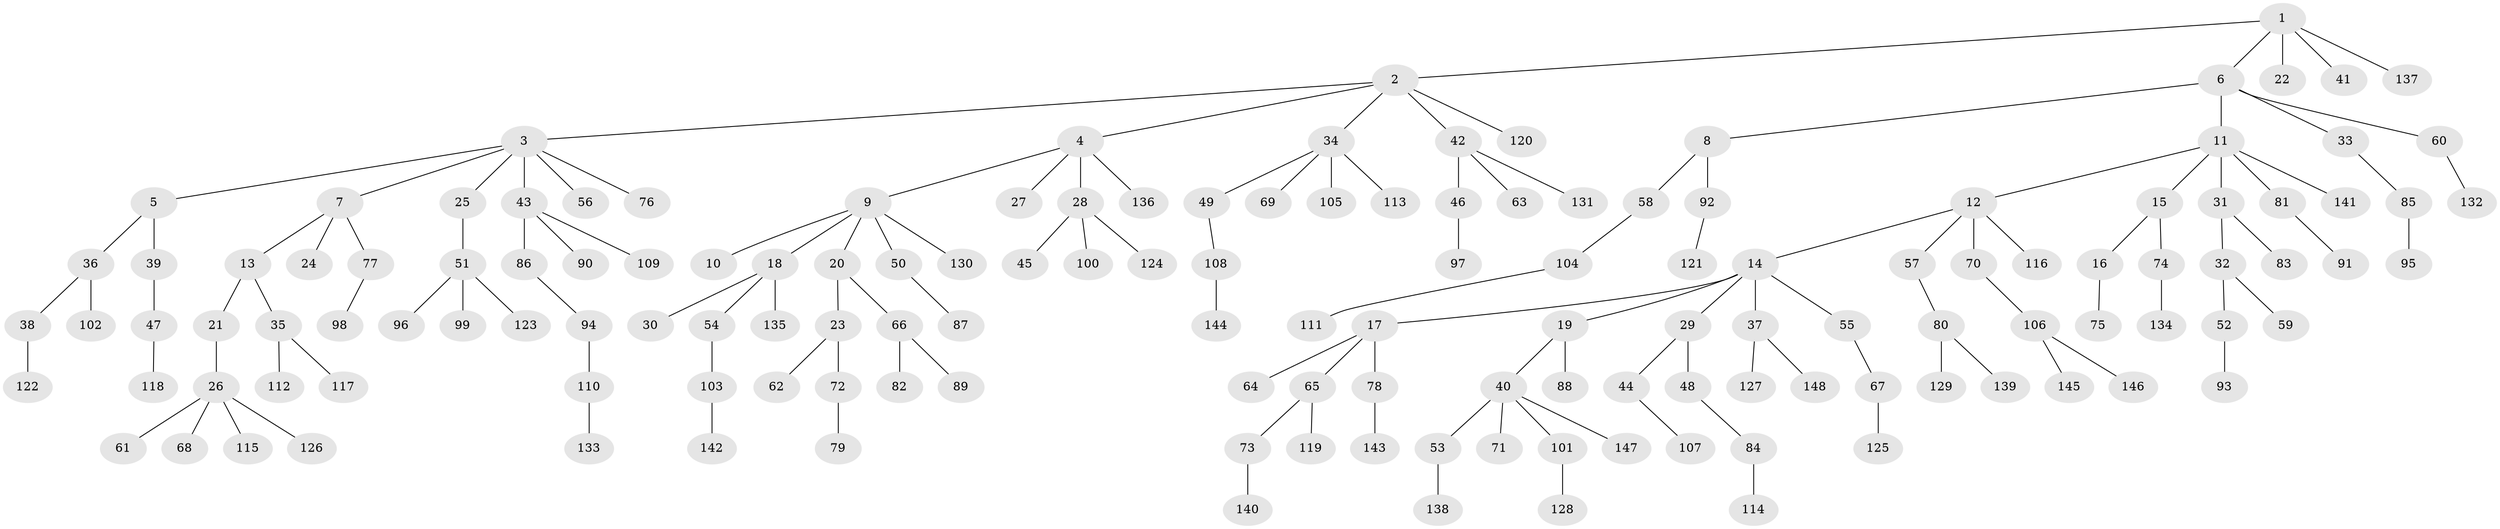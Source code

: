 // Generated by graph-tools (version 1.1) at 2025/53/03/09/25 04:53:38]
// undirected, 148 vertices, 147 edges
graph export_dot {
graph [start="1"]
  node [color=gray90,style=filled];
  1;
  2;
  3;
  4;
  5;
  6;
  7;
  8;
  9;
  10;
  11;
  12;
  13;
  14;
  15;
  16;
  17;
  18;
  19;
  20;
  21;
  22;
  23;
  24;
  25;
  26;
  27;
  28;
  29;
  30;
  31;
  32;
  33;
  34;
  35;
  36;
  37;
  38;
  39;
  40;
  41;
  42;
  43;
  44;
  45;
  46;
  47;
  48;
  49;
  50;
  51;
  52;
  53;
  54;
  55;
  56;
  57;
  58;
  59;
  60;
  61;
  62;
  63;
  64;
  65;
  66;
  67;
  68;
  69;
  70;
  71;
  72;
  73;
  74;
  75;
  76;
  77;
  78;
  79;
  80;
  81;
  82;
  83;
  84;
  85;
  86;
  87;
  88;
  89;
  90;
  91;
  92;
  93;
  94;
  95;
  96;
  97;
  98;
  99;
  100;
  101;
  102;
  103;
  104;
  105;
  106;
  107;
  108;
  109;
  110;
  111;
  112;
  113;
  114;
  115;
  116;
  117;
  118;
  119;
  120;
  121;
  122;
  123;
  124;
  125;
  126;
  127;
  128;
  129;
  130;
  131;
  132;
  133;
  134;
  135;
  136;
  137;
  138;
  139;
  140;
  141;
  142;
  143;
  144;
  145;
  146;
  147;
  148;
  1 -- 2;
  1 -- 6;
  1 -- 22;
  1 -- 41;
  1 -- 137;
  2 -- 3;
  2 -- 4;
  2 -- 34;
  2 -- 42;
  2 -- 120;
  3 -- 5;
  3 -- 7;
  3 -- 25;
  3 -- 43;
  3 -- 56;
  3 -- 76;
  4 -- 9;
  4 -- 27;
  4 -- 28;
  4 -- 136;
  5 -- 36;
  5 -- 39;
  6 -- 8;
  6 -- 11;
  6 -- 33;
  6 -- 60;
  7 -- 13;
  7 -- 24;
  7 -- 77;
  8 -- 58;
  8 -- 92;
  9 -- 10;
  9 -- 18;
  9 -- 20;
  9 -- 50;
  9 -- 130;
  11 -- 12;
  11 -- 15;
  11 -- 31;
  11 -- 81;
  11 -- 141;
  12 -- 14;
  12 -- 57;
  12 -- 70;
  12 -- 116;
  13 -- 21;
  13 -- 35;
  14 -- 17;
  14 -- 19;
  14 -- 29;
  14 -- 37;
  14 -- 55;
  15 -- 16;
  15 -- 74;
  16 -- 75;
  17 -- 64;
  17 -- 65;
  17 -- 78;
  18 -- 30;
  18 -- 54;
  18 -- 135;
  19 -- 40;
  19 -- 88;
  20 -- 23;
  20 -- 66;
  21 -- 26;
  23 -- 62;
  23 -- 72;
  25 -- 51;
  26 -- 61;
  26 -- 68;
  26 -- 115;
  26 -- 126;
  28 -- 45;
  28 -- 100;
  28 -- 124;
  29 -- 44;
  29 -- 48;
  31 -- 32;
  31 -- 83;
  32 -- 52;
  32 -- 59;
  33 -- 85;
  34 -- 49;
  34 -- 69;
  34 -- 105;
  34 -- 113;
  35 -- 112;
  35 -- 117;
  36 -- 38;
  36 -- 102;
  37 -- 127;
  37 -- 148;
  38 -- 122;
  39 -- 47;
  40 -- 53;
  40 -- 71;
  40 -- 101;
  40 -- 147;
  42 -- 46;
  42 -- 63;
  42 -- 131;
  43 -- 86;
  43 -- 90;
  43 -- 109;
  44 -- 107;
  46 -- 97;
  47 -- 118;
  48 -- 84;
  49 -- 108;
  50 -- 87;
  51 -- 96;
  51 -- 99;
  51 -- 123;
  52 -- 93;
  53 -- 138;
  54 -- 103;
  55 -- 67;
  57 -- 80;
  58 -- 104;
  60 -- 132;
  65 -- 73;
  65 -- 119;
  66 -- 82;
  66 -- 89;
  67 -- 125;
  70 -- 106;
  72 -- 79;
  73 -- 140;
  74 -- 134;
  77 -- 98;
  78 -- 143;
  80 -- 129;
  80 -- 139;
  81 -- 91;
  84 -- 114;
  85 -- 95;
  86 -- 94;
  92 -- 121;
  94 -- 110;
  101 -- 128;
  103 -- 142;
  104 -- 111;
  106 -- 145;
  106 -- 146;
  108 -- 144;
  110 -- 133;
}
